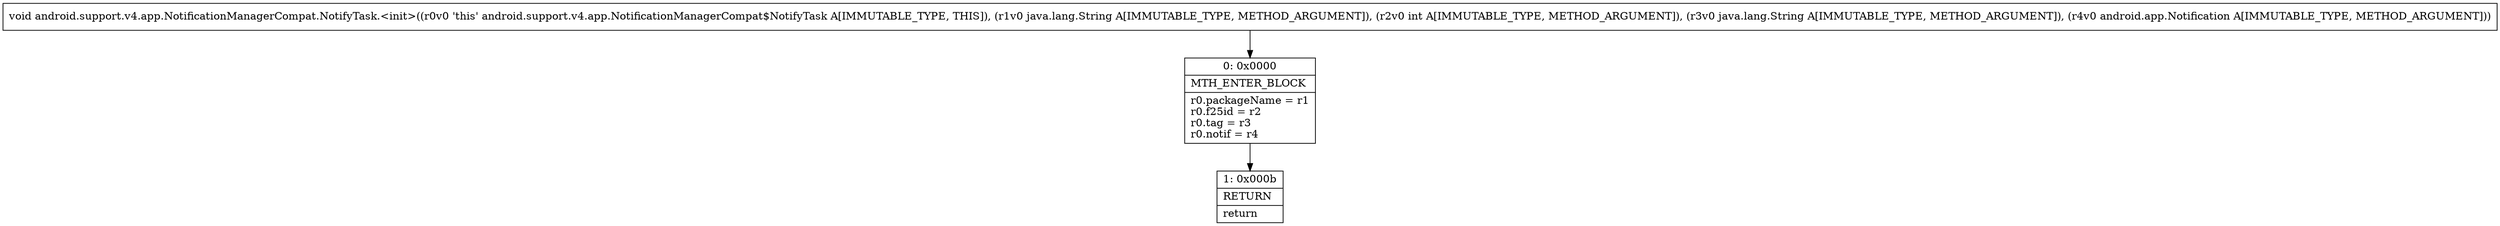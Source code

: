 digraph "CFG forandroid.support.v4.app.NotificationManagerCompat.NotifyTask.\<init\>(Ljava\/lang\/String;ILjava\/lang\/String;Landroid\/app\/Notification;)V" {
Node_0 [shape=record,label="{0\:\ 0x0000|MTH_ENTER_BLOCK\l|r0.packageName = r1\lr0.f25id = r2\lr0.tag = r3\lr0.notif = r4\l}"];
Node_1 [shape=record,label="{1\:\ 0x000b|RETURN\l|return\l}"];
MethodNode[shape=record,label="{void android.support.v4.app.NotificationManagerCompat.NotifyTask.\<init\>((r0v0 'this' android.support.v4.app.NotificationManagerCompat$NotifyTask A[IMMUTABLE_TYPE, THIS]), (r1v0 java.lang.String A[IMMUTABLE_TYPE, METHOD_ARGUMENT]), (r2v0 int A[IMMUTABLE_TYPE, METHOD_ARGUMENT]), (r3v0 java.lang.String A[IMMUTABLE_TYPE, METHOD_ARGUMENT]), (r4v0 android.app.Notification A[IMMUTABLE_TYPE, METHOD_ARGUMENT])) }"];
MethodNode -> Node_0;
Node_0 -> Node_1;
}

